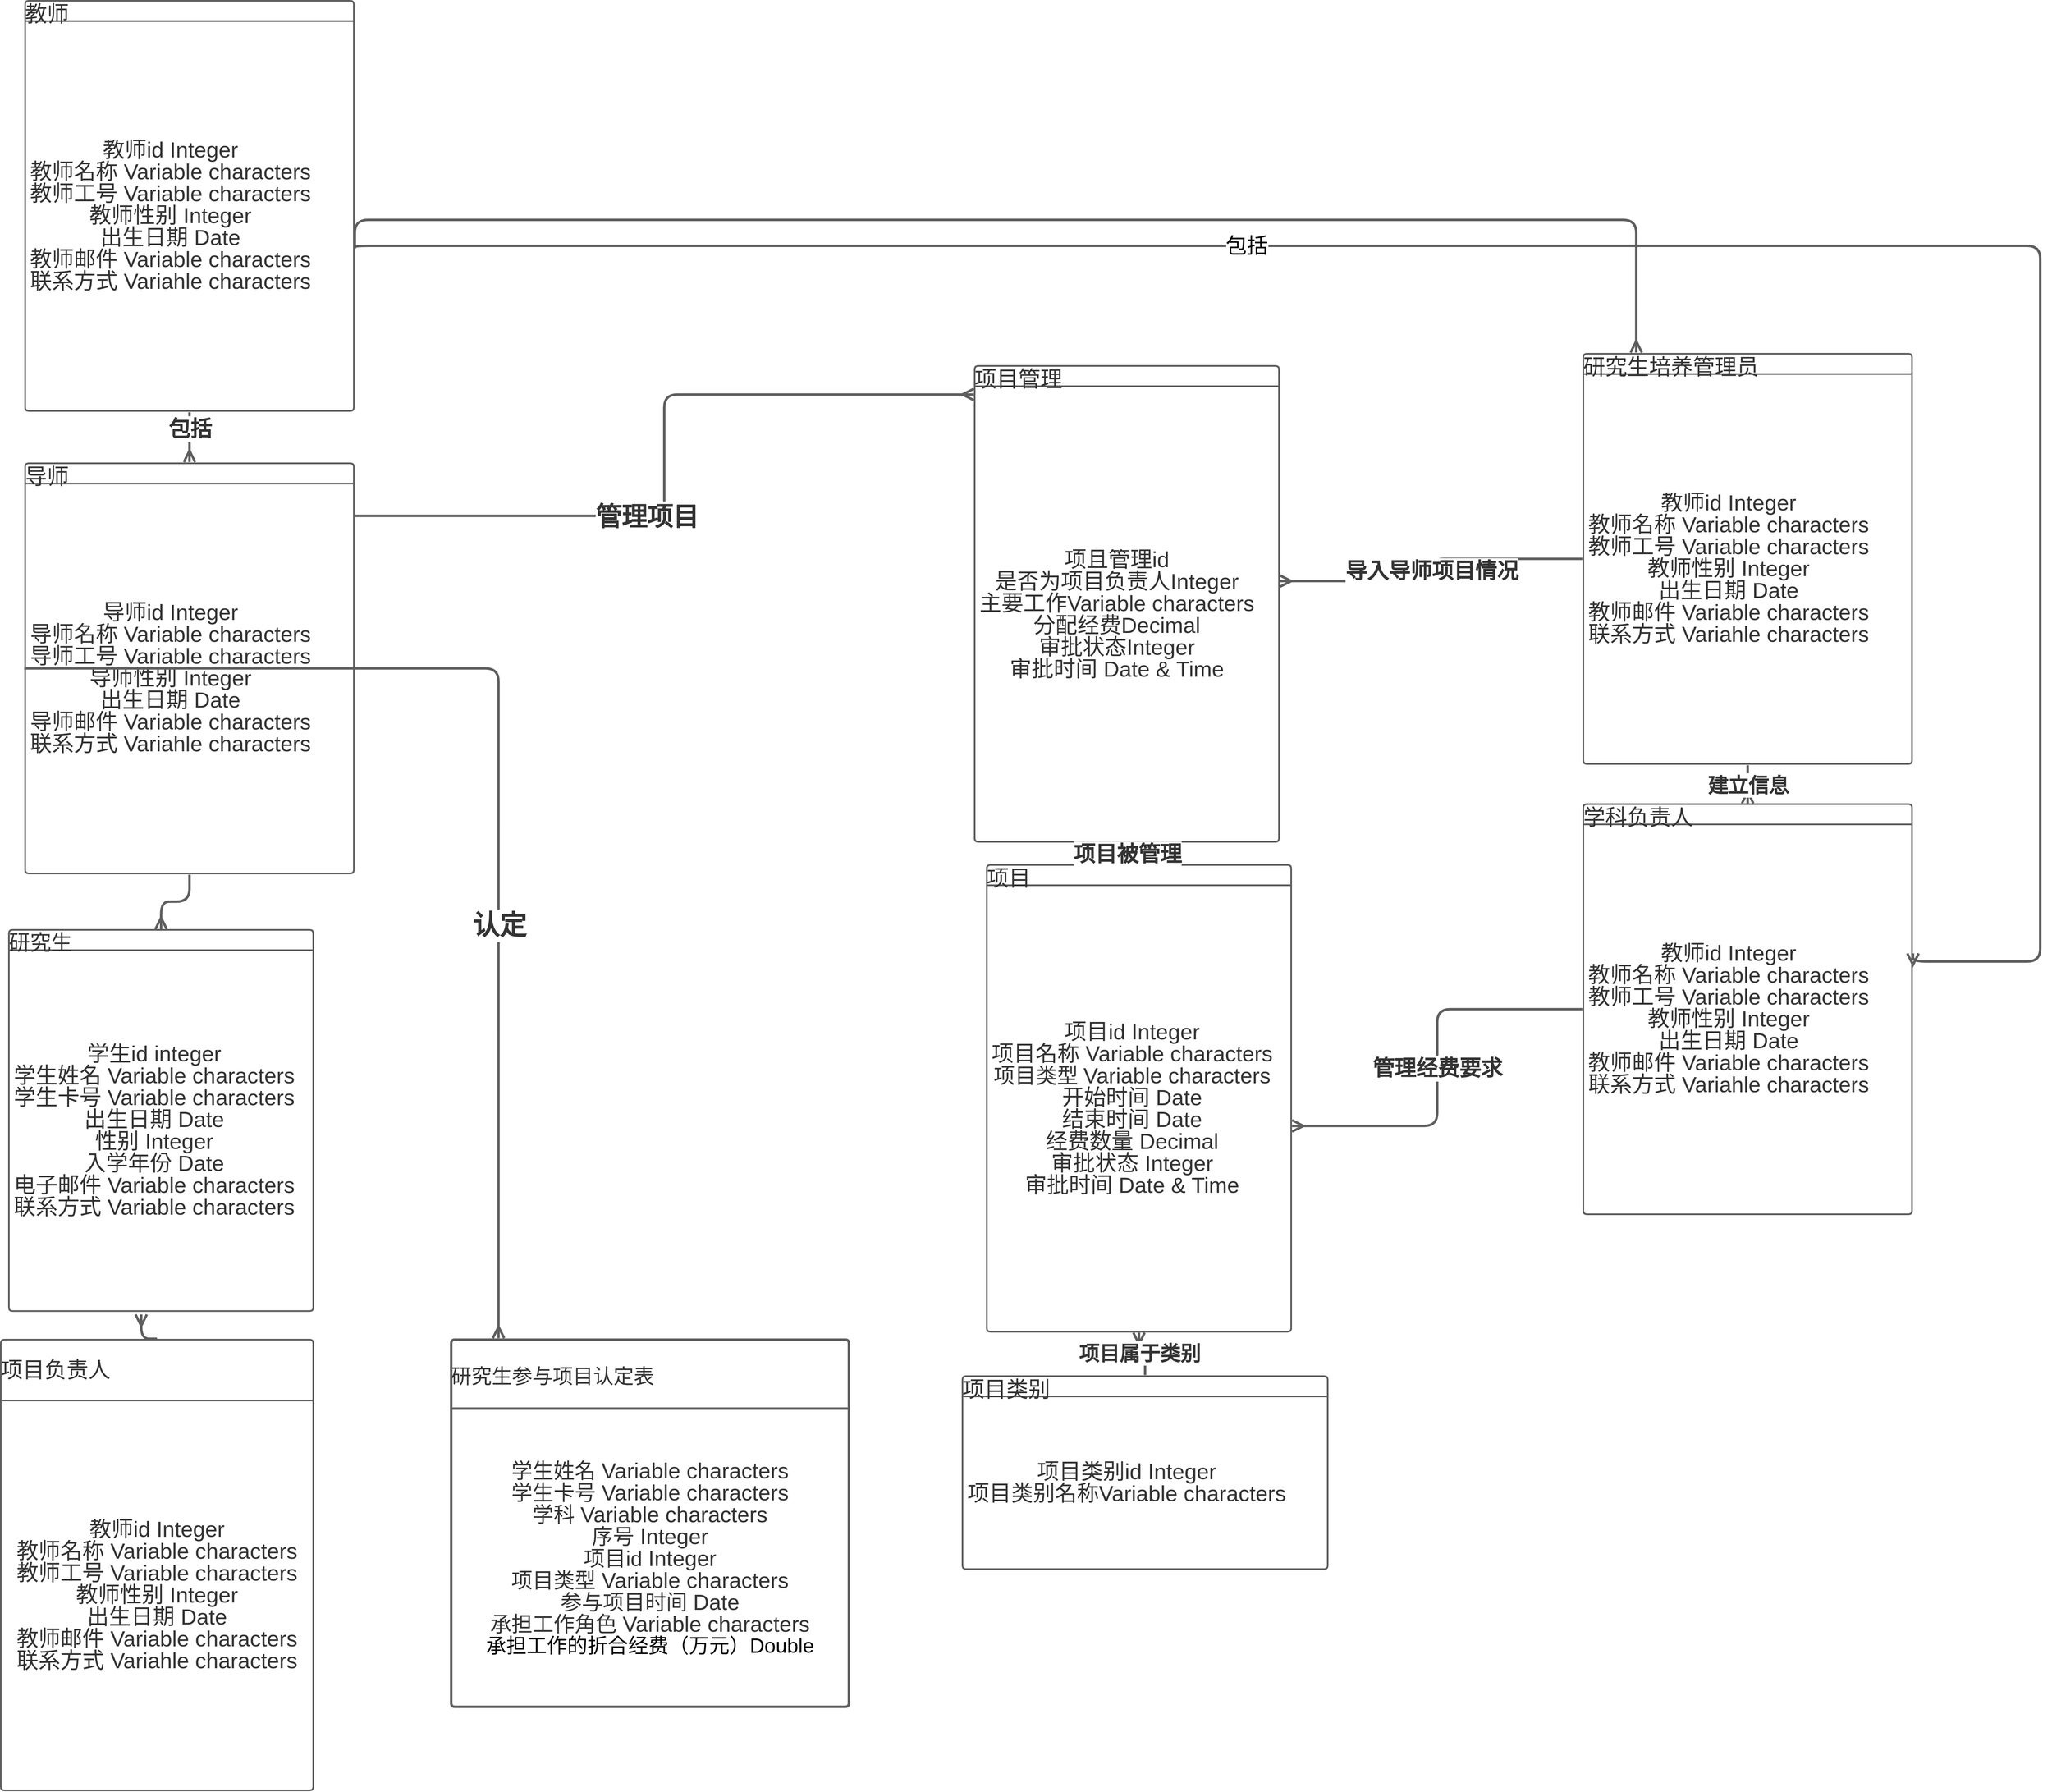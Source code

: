 <mxfile version="14.2.9" type="github">
  <diagram id="C5RBs43oDa-KdzZeNtuy" name="Page-1">
    <mxGraphModel dx="1989" dy="3095" grid="1" gridSize="10" guides="1" tooltips="1" connect="1" arrows="1" fold="1" page="1" pageScale="1" pageWidth="827" pageHeight="1169" math="0" shadow="0">
      <root>
        <mxCell id="WIyWlLk6GJQsqaUBKTNV-0" />
        <mxCell id="WIyWlLk6GJQsqaUBKTNV-1" parent="WIyWlLk6GJQsqaUBKTNV-0" />
        <mxCell id="-S1vWL-iVzR-hxPpNCkm-41" value="项目" style="html=1;overflow=block;blockSpacing=1;whiteSpace=wrap;swimlane;childLayout=stackLayout;horizontal=1;horizontalStack=0;resizeParent=1;resizeParentMax=0;resizeLast=0;collapsible=0;fontStyle=0;marginBottom=0;swimlaneFillColor=#ffffff;startSize=25;whiteSpace=wrap;fontSize=27;fontColor=#333333;whiteSpace=wrap;align=left;spacing=0;strokeColor=#5e5e5e;strokeOpacity=100;rounded=1;absoluteArcSize=1;arcSize=9;strokeWidth=2;" vertex="1" parent="WIyWlLk6GJQsqaUBKTNV-1">
          <mxGeometry x="1330" y="820" width="375" height="575.25" as="geometry" />
        </mxCell>
        <mxCell id="-S1vWL-iVzR-hxPpNCkm-42" value="&lt;div style=&quot;display: flex; justify-content: center; text-align: center; align-items: baseline; font-size: 0; line-height: 1;&quot;&gt;&lt;span style=&quot;font-size:11px;&quot;&gt;&lt;span style=&quot;font-size:27px;color:#333333;&quot;&gt;项目id Integer&#xa;&lt;/span&gt;&lt;/span&gt;&lt;/div&gt;&lt;div style=&quot;display: flex; justify-content: center; text-align: center; align-items: baseline; font-size: 0; line-height: 1;&quot;&gt;&lt;span style=&quot;font-size:11px;&quot;&gt;&lt;span style=&quot;font-size:27px;color:#333333;&quot;&gt;项目名称 Variable characters&#xa;&lt;/span&gt;&lt;/span&gt;&lt;/div&gt;&lt;div style=&quot;display: flex; justify-content: center; text-align: center; align-items: baseline; font-size: 0; line-height: 1;&quot;&gt;&lt;span style=&quot;font-size:11px;&quot;&gt;&lt;span style=&quot;font-size:11px;color:#333333;&quot;&gt;&lt;span style=&quot;font-size:26px;color:#333333;font-family: Liberation Serif;&quot;&gt;项目类型 &lt;/span&gt;&lt;span style=&quot;font-size:27px;color:#333333;&quot;&gt;Variable characters&#xa;&lt;/span&gt;&lt;/span&gt;&lt;/span&gt;&lt;/div&gt;&lt;div style=&quot;display: flex; justify-content: center; text-align: center; align-items: baseline; font-size: 0; line-height: 1;&quot;&gt;&lt;span style=&quot;font-size:11px;&quot;&gt;&lt;span style=&quot;font-size:27px;color:#333333;&quot;&gt;开始时间 Date&#xa;&lt;/span&gt;&lt;/span&gt;&lt;/div&gt;&lt;div style=&quot;display: flex; justify-content: center; text-align: center; align-items: baseline; font-size: 0; line-height: 1;&quot;&gt;&lt;span style=&quot;font-size:11px;&quot;&gt;&lt;span style=&quot;font-size:27px;color:#333333;&quot;&gt;结束时间 Date&#xa;&lt;/span&gt;&lt;/span&gt;&lt;/div&gt;&lt;div style=&quot;display: flex; justify-content: center; text-align: center; align-items: baseline; font-size: 0; line-height: 1;&quot;&gt;&lt;span style=&quot;font-size:11px;&quot;&gt;&lt;span style=&quot;font-size:27px;color:#333333;&quot;&gt;经费数量 Decimal&#xa;&lt;/span&gt;&lt;/span&gt;&lt;/div&gt;&lt;div style=&quot;display: flex; justify-content: center; text-align: center; align-items: baseline; font-size: 0; line-height: 1;&quot;&gt;&lt;span style=&quot;font-size:11px;&quot;&gt;&lt;span style=&quot;font-size:27px;color:#333333;&quot;&gt;审批状态 Integer&#xa;&lt;/span&gt;&lt;/span&gt;&lt;/div&gt;&lt;div style=&quot;display: flex; justify-content: center; text-align: center; align-items: baseline; font-size: 0; line-height: 1;&quot;&gt;&lt;span style=&quot;font-size:11px;&quot;&gt;&lt;span style=&quot;font-size:27px;color:#333333;&quot;&gt;审批时间 Date &amp; Time&lt;/span&gt;&lt;/span&gt;&lt;/div&gt;" style="part=1;html=1;resizeHeight=0;strokeColor=none;fillColor=none;align=left;verticalAlign=middle;spacingLeft=4;spacingRight=4;overflow=hidden;rotatable=0;points=[[0,0.5],[1,0.5]];portConstraint=eastwest;swimlaneFillColor=#ffffff;strokeOpacity=100;fontSize=27;fontColor=#333333;" vertex="1" parent="-S1vWL-iVzR-hxPpNCkm-41">
          <mxGeometry y="25" width="375" height="550.25" as="geometry" />
        </mxCell>
        <mxCell id="-S1vWL-iVzR-hxPpNCkm-43" value="项目类别" style="html=1;overflow=block;blockSpacing=1;whiteSpace=wrap;swimlane;childLayout=stackLayout;horizontal=1;horizontalStack=0;resizeParent=1;resizeParentMax=0;resizeLast=0;collapsible=0;fontStyle=0;marginBottom=0;swimlaneFillColor=#ffffff;startSize=25;whiteSpace=wrap;fontSize=27;fontColor=#333333;whiteSpace=wrap;align=left;spacing=0;strokeColor=#5e5e5e;strokeOpacity=100;rounded=1;absoluteArcSize=1;arcSize=9;strokeWidth=2;" vertex="1" parent="WIyWlLk6GJQsqaUBKTNV-1">
          <mxGeometry x="1300" y="1450" width="450" height="237.75" as="geometry" />
        </mxCell>
        <mxCell id="-S1vWL-iVzR-hxPpNCkm-44" value="&lt;div style=&quot;display: flex; justify-content: center; text-align: center; align-items: baseline; font-size: 0; line-height: 1;&quot;&gt;&lt;span style=&quot;font-size:11px;&quot;&gt;&lt;span style=&quot;font-size:27px;color:#333333;&quot;&gt;项目类别id Integer&#xa;&lt;/span&gt;&lt;/span&gt;&lt;/div&gt;&lt;div style=&quot;display: flex; justify-content: center; text-align: center; align-items: baseline; font-size: 0; line-height: 1;&quot;&gt;&lt;span style=&quot;font-size:11px;&quot;&gt;&lt;span style=&quot;font-size:27px;color:#333333;&quot;&gt;项目类别名称Variable characters&lt;/span&gt;&lt;/span&gt;&lt;/div&gt;" style="part=1;html=1;resizeHeight=0;strokeColor=none;fillColor=none;align=left;verticalAlign=middle;spacingLeft=4;spacingRight=4;overflow=hidden;rotatable=0;points=[[0,0.5],[1,0.5]];portConstraint=eastwest;swimlaneFillColor=#ffffff;strokeOpacity=100;fontSize=27;fontColor=#333333;" vertex="1" parent="-S1vWL-iVzR-hxPpNCkm-43">
          <mxGeometry y="25" width="450" height="212.75" as="geometry" />
        </mxCell>
        <mxCell id="-S1vWL-iVzR-hxPpNCkm-45" value="教师" style="html=1;overflow=block;blockSpacing=1;whiteSpace=wrap;swimlane;childLayout=stackLayout;horizontal=1;horizontalStack=0;resizeParent=1;resizeParentMax=0;resizeLast=0;collapsible=0;fontStyle=0;marginBottom=0;swimlaneFillColor=#ffffff;startSize=25;whiteSpace=wrap;fontSize=27;fontColor=#333333;whiteSpace=wrap;align=left;spacing=0;strokeColor=#5e5e5e;strokeOpacity=100;rounded=1;absoluteArcSize=1;arcSize=9;strokeWidth=2;" vertex="1" parent="WIyWlLk6GJQsqaUBKTNV-1">
          <mxGeometry x="145" y="-245" width="405" height="505.5" as="geometry" />
        </mxCell>
        <mxCell id="-S1vWL-iVzR-hxPpNCkm-46" value="&lt;div style=&quot;display: flex; justify-content: center; text-align: center; align-items: baseline; font-size: 0; line-height: 1;&quot;&gt;&lt;span style=&quot;font-size:11px;&quot;&gt;&lt;span style=&quot;font-size:27px;color:#333333;&quot;&gt;教师id Integer&#xa;&lt;/span&gt;&lt;/span&gt;&lt;/div&gt;&lt;div style=&quot;display: flex; justify-content: center; text-align: center; align-items: baseline; font-size: 0; line-height: 1;&quot;&gt;&lt;span style=&quot;font-size:11px;&quot;&gt;&lt;span style=&quot;font-size:27px;color:#333333;&quot;&gt;教师名称 Variable characters &#xa;&lt;/span&gt;&lt;/span&gt;&lt;/div&gt;&lt;div style=&quot;display: flex; justify-content: center; text-align: center; align-items: baseline; font-size: 0; line-height: 1;&quot;&gt;&lt;span style=&quot;font-size:11px;&quot;&gt;&lt;span style=&quot;font-size:27px;color:#333333;&quot;&gt;教师工号 Variable characters &#xa;&lt;/span&gt;&lt;/span&gt;&lt;/div&gt;&lt;div style=&quot;display: flex; justify-content: center; text-align: center; align-items: baseline; font-size: 0; line-height: 1;&quot;&gt;&lt;span style=&quot;font-size:11px;&quot;&gt;&lt;span style=&quot;font-size:27px;color:#333333;&quot;&gt;教师性别 Integer&#xa;&lt;/span&gt;&lt;/span&gt;&lt;/div&gt;&lt;div style=&quot;display: flex; justify-content: center; text-align: center; align-items: baseline; font-size: 0; line-height: 1;&quot;&gt;&lt;span style=&quot;font-size:11px;&quot;&gt;&lt;span style=&quot;font-size:27px;color:#333333;&quot;&gt;出生日期 Date&#xa;&lt;/span&gt;&lt;/span&gt;&lt;/div&gt;&lt;div style=&quot;display: flex; justify-content: center; text-align: center; align-items: baseline; font-size: 0; line-height: 1;&quot;&gt;&lt;span style=&quot;font-size:11px;&quot;&gt;&lt;span style=&quot;font-size:27px;color:#333333;&quot;&gt;教师邮件 Variable characters&#xa;&lt;/span&gt;&lt;/span&gt;&lt;/div&gt;&lt;div style=&quot;display: flex; justify-content: center; text-align: center; align-items: baseline; font-size: 0; line-height: 1;&quot;&gt;&lt;span style=&quot;font-size:11px;&quot;&gt;&lt;span style=&quot;font-size:27px;color:#333333;&quot;&gt;联系方式 Variahle characters &lt;/span&gt;&lt;/span&gt;&lt;/div&gt;" style="part=1;html=1;resizeHeight=0;strokeColor=none;fillColor=none;align=left;verticalAlign=middle;spacingLeft=4;spacingRight=4;overflow=hidden;rotatable=0;points=[[0,0.5],[1,0.5]];portConstraint=eastwest;swimlaneFillColor=#ffffff;strokeOpacity=100;fontSize=27;fontColor=#333333;" vertex="1" parent="-S1vWL-iVzR-hxPpNCkm-45">
          <mxGeometry y="25" width="405" height="480.5" as="geometry" />
        </mxCell>
        <mxCell id="-S1vWL-iVzR-hxPpNCkm-47" value="项目管理" style="html=1;overflow=block;blockSpacing=1;whiteSpace=wrap;swimlane;childLayout=stackLayout;horizontal=1;horizontalStack=0;resizeParent=1;resizeParentMax=0;resizeLast=0;collapsible=0;fontStyle=0;marginBottom=0;swimlaneFillColor=#ffffff;startSize=25;whiteSpace=wrap;fontSize=27;fontColor=#333333;whiteSpace=wrap;align=left;spacing=0;strokeColor=#5e5e5e;strokeOpacity=100;rounded=1;absoluteArcSize=1;arcSize=9;strokeWidth=2;" vertex="1" parent="WIyWlLk6GJQsqaUBKTNV-1">
          <mxGeometry x="1315" y="205" width="375" height="586.5" as="geometry" />
        </mxCell>
        <mxCell id="-S1vWL-iVzR-hxPpNCkm-48" value="&lt;div style=&quot;display: flex; justify-content: center; text-align: center; align-items: baseline; font-size: 0; line-height: 1;&quot;&gt;&lt;span style=&quot;font-size:11px;&quot;&gt;&lt;span style=&quot;font-size:27px;color:#333333;&quot;&gt;项且管理id&#xa;&lt;/span&gt;&lt;/span&gt;&lt;/div&gt;&lt;div style=&quot;display: flex; justify-content: center; text-align: center; align-items: baseline; font-size: 0; line-height: 1;&quot;&gt;&lt;span style=&quot;font-size:11px;&quot;&gt;&lt;span style=&quot;font-size:27px;color:#333333;&quot;&gt;是否为项目负责人Integer&#xa;&lt;/span&gt;&lt;/span&gt;&lt;/div&gt;&lt;div style=&quot;display: flex; justify-content: center; text-align: center; align-items: baseline; font-size: 0; line-height: 1;&quot;&gt;&lt;span style=&quot;font-size:11px;&quot;&gt;&lt;span style=&quot;font-size:27px;color:#333333;&quot;&gt;主要工作Variable characters &#xa;&lt;/span&gt;&lt;/span&gt;&lt;/div&gt;&lt;div style=&quot;display: flex; justify-content: center; text-align: center; align-items: baseline; font-size: 0; line-height: 1;&quot;&gt;&lt;span style=&quot;font-size:11px;&quot;&gt;&lt;span style=&quot;font-size:27px;color:#333333;&quot;&gt;分配经费Decimal&#xa;&lt;/span&gt;&lt;/span&gt;&lt;/div&gt;&lt;div style=&quot;display: flex; justify-content: center; text-align: center; align-items: baseline; font-size: 0; line-height: 1;&quot;&gt;&lt;span style=&quot;font-size:11px;&quot;&gt;&lt;span style=&quot;font-size:27px;color:#333333;&quot;&gt;审批状态Integer &#xa;&lt;/span&gt;&lt;/span&gt;&lt;/div&gt;&lt;div style=&quot;display: flex; justify-content: center; text-align: center; align-items: baseline; font-size: 0; line-height: 1;&quot;&gt;&lt;span style=&quot;font-size:11px;&quot;&gt;&lt;span style=&quot;font-size:27px;color:#333333;&quot;&gt;审批时间 Date &amp; Time&lt;/span&gt;&lt;/span&gt;&lt;/div&gt;" style="part=1;html=1;resizeHeight=0;strokeColor=none;fillColor=none;align=left;verticalAlign=middle;spacingLeft=4;spacingRight=4;overflow=hidden;rotatable=0;points=[[0,0.5],[1,0.5]];portConstraint=eastwest;swimlaneFillColor=#ffffff;strokeOpacity=100;fontSize=27;fontColor=#333333;" vertex="1" parent="-S1vWL-iVzR-hxPpNCkm-47">
          <mxGeometry y="25" width="375" height="561.5" as="geometry" />
        </mxCell>
        <mxCell id="-S1vWL-iVzR-hxPpNCkm-49" value="研究生" style="html=1;overflow=block;blockSpacing=1;whiteSpace=wrap;swimlane;childLayout=stackLayout;horizontal=1;horizontalStack=0;resizeParent=1;resizeParentMax=0;resizeLast=0;collapsible=0;fontStyle=0;marginBottom=0;swimlaneFillColor=#ffffff;startSize=25;whiteSpace=wrap;fontSize=26;fontFamily=Liberation Serif;fontColor=#333333;whiteSpace=wrap;align=left;spacing=0;strokeColor=#5e5e5e;strokeOpacity=100;rounded=1;absoluteArcSize=1;arcSize=9;strokeWidth=2;" vertex="1" parent="WIyWlLk6GJQsqaUBKTNV-1">
          <mxGeometry x="125" y="900" width="375" height="469.75" as="geometry" />
        </mxCell>
        <mxCell id="-S1vWL-iVzR-hxPpNCkm-50" value="&lt;div style=&quot;display: flex; justify-content: center; text-align: center; align-items: baseline; font-size: 0; line-height: 1;&quot;&gt;&lt;span style=&quot;font-size:11px;&quot;&gt;&lt;span style=&quot;font-size:27px;color:#333333;&quot;&gt;学生id integer&#xa;&lt;/span&gt;&lt;/span&gt;&lt;/div&gt;&lt;div style=&quot;display: flex; justify-content: center; text-align: center; align-items: baseline; font-size: 0; line-height: 1;&quot;&gt;&lt;span style=&quot;font-size:11px;&quot;&gt;&lt;span style=&quot;font-size:27px;color:#333333;&quot;&gt;学生姓名 Variable characters&#xa;&lt;/span&gt;&lt;/span&gt;&lt;/div&gt;&lt;div style=&quot;display: flex; justify-content: center; text-align: center; align-items: baseline; font-size: 0; line-height: 1;&quot;&gt;&lt;span style=&quot;font-size:11px;&quot;&gt;&lt;span style=&quot;font-size:27px;color:#333333;&quot;&gt;学生卡号 Variable characters &#xa;&lt;/span&gt;&lt;/span&gt;&lt;/div&gt;&lt;div style=&quot;display: flex; justify-content: center; text-align: center; align-items: baseline; font-size: 0; line-height: 1;&quot;&gt;&lt;span style=&quot;font-size:11px;&quot;&gt;&lt;span style=&quot;font-size:27px;color:#333333;&quot;&gt;出生日期 Date&#xa;&lt;/span&gt;&lt;/span&gt;&lt;/div&gt;&lt;div style=&quot;display: flex; justify-content: center; text-align: center; align-items: baseline; font-size: 0; line-height: 1;&quot;&gt;&lt;span style=&quot;font-size:11px;&quot;&gt;&lt;span style=&quot;font-size:27px;color:#333333;&quot;&gt;性别 Integer&#xa;&lt;/span&gt;&lt;/span&gt;&lt;/div&gt;&lt;div style=&quot;display: flex; justify-content: center; text-align: center; align-items: baseline; font-size: 0; line-height: 1;&quot;&gt;&lt;span style=&quot;font-size:11px;&quot;&gt;&lt;span style=&quot;font-size:27px;color:#333333;&quot;&gt;入学年份 Date&#xa;&lt;/span&gt;&lt;/span&gt;&lt;/div&gt;&lt;div style=&quot;display: flex; justify-content: center; text-align: center; align-items: baseline; font-size: 0; line-height: 1;&quot;&gt;&lt;span style=&quot;font-size:11px;&quot;&gt;&lt;span style=&quot;font-size:27px;color:#333333;&quot;&gt;电子邮件 Variable characters&#xa;&lt;/span&gt;&lt;/span&gt;&lt;/div&gt;&lt;div style=&quot;display: flex; justify-content: center; text-align: center; align-items: baseline; font-size: 0; line-height: 1;&quot;&gt;&lt;span style=&quot;font-size:11px;&quot;&gt;&lt;span style=&quot;font-size:27px;color:#333333;&quot;&gt;联系方式 Variable characters&lt;/span&gt;&lt;/span&gt;&lt;/div&gt;" style="part=1;html=1;resizeHeight=0;strokeColor=none;fillColor=none;align=left;verticalAlign=middle;spacingLeft=4;spacingRight=4;overflow=hidden;rotatable=0;points=[[0,0.5],[1,0.5]];portConstraint=eastwest;swimlaneFillColor=#ffffff;strokeOpacity=100;fontSize=27;fontColor=#333333;" vertex="1" parent="-S1vWL-iVzR-hxPpNCkm-49">
          <mxGeometry y="25" width="375" height="444.75" as="geometry" />
        </mxCell>
        <UserObject label="" lucidchartObjectId="4mY--hRxHhUX" id="-S1vWL-iVzR-hxPpNCkm-51">
          <mxCell style="html=1;jettySize=18;whiteSpace=wrap;overflow=block;blockSpacing=1;fontSize=11;strokeColor=#5E5E5E;strokeWidth=3;rounded=1;arcSize=32;edgeStyle=orthogonalEdgeStyle;startArrow=none;;endArrow=ERmany;endSize=10;;exitX=0.5;exitY=1.003;exitPerimeter=0;entryX=0.5;entryY=-0.002;entryPerimeter=0;" edge="1" parent="WIyWlLk6GJQsqaUBKTNV-1" source="-S1vWL-iVzR-hxPpNCkm-62" target="-S1vWL-iVzR-hxPpNCkm-49">
            <mxGeometry width="100" height="100" relative="1" as="geometry">
              <Array as="points" />
            </mxGeometry>
          </mxCell>
        </UserObject>
        <UserObject label="" lucidchartObjectId="yQ19ZfkQinWv" id="-S1vWL-iVzR-hxPpNCkm-52">
          <mxCell style="html=1;jettySize=18;whiteSpace=wrap;overflow=block;blockSpacing=1;fontSize=11;strokeColor=#5E5E5E;strokeWidth=3;rounded=1;arcSize=32;edgeStyle=orthogonalEdgeStyle;startArrow=none;;endArrow=ERmany;endSize=10;;exitX=0.5;exitY=1.003;exitPerimeter=0;entryX=0.5;entryY=-0.003;entryPerimeter=0;" edge="1" parent="WIyWlLk6GJQsqaUBKTNV-1" source="-S1vWL-iVzR-hxPpNCkm-45" target="-S1vWL-iVzR-hxPpNCkm-62">
            <mxGeometry width="100" height="100" relative="1" as="geometry">
              <Array as="points" />
            </mxGeometry>
          </mxCell>
        </UserObject>
        <mxCell id="-S1vWL-iVzR-hxPpNCkm-53" value="包括" style="text;html=1;resizable=0;labelBackgroundColor=#ffffff;align=center;verticalAlign=middle;fontStyle=1;fontColor=#333333;;fontSize=26.667;" vertex="1" parent="-S1vWL-iVzR-hxPpNCkm-52">
          <mxGeometry x="-0.35" relative="1" as="geometry" />
        </mxCell>
        <UserObject label="" lucidchartObjectId="KS190NkhHBdP" id="-S1vWL-iVzR-hxPpNCkm-54">
          <mxCell style="html=1;jettySize=18;whiteSpace=wrap;fontSize=11;strokeColor=#5E5E5E;strokeWidth=3;rounded=1;arcSize=32;edgeStyle=orthogonalEdgeStyle;startArrow=none;;endArrow=ERmany;endSize=10;;exitX=0.5;exitY=-0.006;exitPerimeter=0;entryX=0.5;entryY=1.002;entryPerimeter=0;" edge="1" parent="WIyWlLk6GJQsqaUBKTNV-1" source="-S1vWL-iVzR-hxPpNCkm-43" target="-S1vWL-iVzR-hxPpNCkm-41">
            <mxGeometry width="100" height="100" relative="1" as="geometry">
              <Array as="points" />
            </mxGeometry>
          </mxCell>
        </UserObject>
        <mxCell id="-S1vWL-iVzR-hxPpNCkm-55" value="项目属于类别" style="text;html=1;resizable=0;labelBackgroundColor=#ffffff;align=center;verticalAlign=middle;fontStyle=1;fontColor=#333333;;fontSize=25.0;" vertex="1" parent="-S1vWL-iVzR-hxPpNCkm-54">
          <mxGeometry x="0.171" relative="1" as="geometry" />
        </mxCell>
        <UserObject label="" lucidchartObjectId="RS19ik03Oc~l" id="-S1vWL-iVzR-hxPpNCkm-56">
          <mxCell style="html=1;jettySize=18;whiteSpace=wrap;fontSize=11;strokeColor=#5E5E5E;strokeWidth=3;rounded=1;arcSize=32;edgeStyle=orthogonalEdgeStyle;startArrow=none;;endArrow=ERmany;endSize=10;;exitX=0.5;exitY=1.002;exitPerimeter=0;entryX=0.46;entryY=-0.002;entryPerimeter=0;" edge="1" parent="WIyWlLk6GJQsqaUBKTNV-1" source="-S1vWL-iVzR-hxPpNCkm-47" target="-S1vWL-iVzR-hxPpNCkm-41">
            <mxGeometry width="100" height="100" relative="1" as="geometry">
              <Array as="points" />
            </mxGeometry>
          </mxCell>
        </UserObject>
        <mxCell id="-S1vWL-iVzR-hxPpNCkm-57" value="项目被管理" style="text;html=1;resizable=0;labelBackgroundColor=#ffffff;align=center;verticalAlign=middle;fontStyle=1;fontColor=#333333;;fontSize=26.667;" vertex="1" parent="-S1vWL-iVzR-hxPpNCkm-56">
          <mxGeometry relative="1" as="geometry" />
        </mxCell>
        <mxCell id="-S1vWL-iVzR-hxPpNCkm-58" value="研究生参与项目认定表" style="html=1;overflow=block;blockSpacing=1;whiteSpace=wrap;swimlane;childLayout=stackLayout;horizontal=1;horizontalStack=0;resizeParent=1;resizeParentMax=0;resizeLast=0;collapsible=0;fontStyle=0;marginBottom=0;swimlaneFillColor=#ffffff;startSize=85;whiteSpace=wrap;fontSize=25;fontFamily=Open Sans;fontColor=#333333;whiteSpace=wrap;align=left;spacing=0;strokeColor=#5e5e5e;strokeOpacity=100;rounded=1;absoluteArcSize=1;arcSize=9;strokeWidth=3;" vertex="1" parent="WIyWlLk6GJQsqaUBKTNV-1">
          <mxGeometry x="670" y="1405" width="490" height="452.5" as="geometry" />
        </mxCell>
        <mxCell id="-S1vWL-iVzR-hxPpNCkm-59" value="&lt;div style=&quot;display: flex ; justify-content: center ; align-items: baseline ; font-size: 0px ; line-height: 1&quot;&gt;&lt;span style=&quot;font-size: 11px&quot;&gt;&lt;span style=&quot;font-size: 26px ; color: #333333 ; font-family: &amp;#34;liberation&amp;#34; serif&quot;&gt;学生姓名 &lt;/span&gt;&lt;span style=&quot;font-size: 27px ; color: #333333&quot;&gt;Variable characters&lt;/span&gt;&lt;span style=&quot;font-size: 26px ; color: #333333 ; font-family: &amp;#34;liberation&amp;#34; serif&quot;&gt;&lt;br&gt;&lt;/span&gt;&lt;/span&gt;&lt;/div&gt;&lt;div style=&quot;display: flex ; justify-content: center ; align-items: baseline ; font-size: 0px ; line-height: 1&quot;&gt;&lt;span style=&quot;font-size: 11px&quot;&gt;&lt;span style=&quot;font-size: 26px ; color: #333333 ; font-family: &amp;#34;liberation&amp;#34; serif&quot;&gt;学生卡号 &lt;/span&gt;&lt;span style=&quot;font-size: 27px ; color: #333333&quot;&gt;Variable characters&lt;/span&gt;&lt;span style=&quot;font-size: 26px ; color: #333333 ; font-family: &amp;#34;liberation&amp;#34; serif&quot;&gt;&lt;br&gt;&lt;/span&gt;&lt;/span&gt;&lt;/div&gt;&lt;div style=&quot;display: flex ; justify-content: center ; align-items: baseline ; font-size: 0px ; line-height: 1&quot;&gt;&lt;span style=&quot;font-size: 11px&quot;&gt;&lt;span style=&quot;font-size: 26px ; color: #333333 ; font-family: &amp;#34;liberation&amp;#34; serif&quot;&gt;学科 &lt;/span&gt;&lt;span style=&quot;font-size: 27px ; color: #333333&quot;&gt;Variable characters&lt;/span&gt;&lt;span style=&quot;font-size: 26px ; color: #333333 ; font-family: &amp;#34;liberation&amp;#34; serif&quot;&gt;&lt;br&gt;&lt;/span&gt;&lt;/span&gt;&lt;/div&gt;&lt;div style=&quot;display: flex ; justify-content: center ; align-items: baseline ; font-size: 0px ; line-height: 1&quot;&gt;&lt;span style=&quot;font-size: 11px&quot;&gt;&lt;span style=&quot;font-size: 26px ; color: #333333 ; font-family: &amp;#34;liberation&amp;#34; serif&quot;&gt;序号 &lt;/span&gt;&lt;span style=&quot;font-size: 27px ; color: #333333&quot;&gt; Integer&lt;/span&gt;&lt;span style=&quot;font-size: 26px ; color: #333333 ; font-family: &amp;#34;liberation&amp;#34; serif&quot;&gt;&lt;br&gt;&lt;/span&gt;&lt;/span&gt;&lt;/div&gt;&lt;div style=&quot;display: flex ; justify-content: center ; align-items: baseline ; font-size: 0px ; line-height: 1&quot;&gt;&lt;span style=&quot;font-size: 11px&quot;&gt;&lt;span style=&quot;font-size: 26px ; color: #333333 ; font-family: &amp;#34;liberation&amp;#34; serif&quot;&gt;项目id &lt;/span&gt;&lt;span style=&quot;font-size: 27px ; color: #333333&quot;&gt; Integer&lt;/span&gt;&lt;span style=&quot;font-size: 26px ; color: #333333 ; font-family: &amp;#34;liberation&amp;#34; serif&quot;&gt;&lt;br&gt;&lt;/span&gt;&lt;/span&gt;&lt;/div&gt;&lt;div style=&quot;display: flex ; justify-content: center ; align-items: baseline ; font-size: 0px ; line-height: 1&quot;&gt;&lt;span style=&quot;font-size: 11px&quot;&gt;&lt;span style=&quot;font-size: 26px ; color: #333333 ; font-family: &amp;#34;liberation&amp;#34; serif&quot;&gt;项目类型 &lt;/span&gt;&lt;span style=&quot;font-size: 27px ; color: #333333&quot;&gt;Variable characters&lt;/span&gt;&lt;span style=&quot;font-size: 26px ; color: #333333 ; font-family: &amp;#34;liberation&amp;#34; serif&quot;&gt;&lt;br&gt;&lt;/span&gt;&lt;/span&gt;&lt;/div&gt;&lt;div style=&quot;display: flex ; justify-content: center ; align-items: baseline ; font-size: 0px ; line-height: 1&quot;&gt;&lt;span style=&quot;font-size: 11px&quot;&gt;&lt;span style=&quot;font-size: 26px ; color: #333333 ; font-family: &amp;#34;liberation&amp;#34; serif&quot;&gt;参与项目时间 &lt;/span&gt;&lt;span style=&quot;font-size: 27px ; color: #333333&quot;&gt;Date&lt;/span&gt;&lt;span style=&quot;font-size: 26px ; color: #333333 ; font-family: &amp;#34;liberation&amp;#34; serif&quot;&gt;&lt;br&gt;&lt;/span&gt;&lt;/span&gt;&lt;/div&gt;&lt;div style=&quot;display: flex ; justify-content: center ; align-items: baseline ; font-size: 0px ; line-height: 1&quot;&gt;&lt;span style=&quot;font-size: 11px&quot;&gt;&lt;span style=&quot;font-size: 26px ; color: #333333 ; font-family: &amp;#34;liberation&amp;#34; serif&quot;&gt;承担工作角色 &lt;/span&gt;&lt;span style=&quot;font-size: 27px ; color: #333333&quot;&gt;Variable characters&lt;/span&gt;&lt;span style=&quot;font-size: 26px ; color: #333333 ; font-family: &amp;#34;liberation&amp;#34; serif&quot;&gt;&lt;br&gt;&lt;/span&gt;&lt;/span&gt;&lt;/div&gt;&lt;div style=&quot;display: flex ; justify-content: flex-start ; align-items: baseline ; font-size: 0px ; line-height: 1&quot;&gt;&lt;span style=&quot;font-size: 11px&quot;&gt;&lt;span style=&quot;font-size: 25px ; color: #000000&quot;&gt;承担工作的折合经费（万元）Double&lt;/span&gt;&lt;/span&gt;&lt;/div&gt;" style="part=1;html=1;resizeHeight=0;strokeColor=none;fillColor=none;align=center;verticalAlign=middle;spacingLeft=4;spacingRight=4;overflow=hidden;rotatable=0;points=[[0,0.5],[1,0.5]];portConstraint=eastwest;swimlaneFillColor=#ffffff;strokeOpacity=100;fontSize=26;fontColor=#333333;" vertex="1" parent="-S1vWL-iVzR-hxPpNCkm-58">
          <mxGeometry y="85" width="490" height="367.5" as="geometry" />
        </mxCell>
        <UserObject label="" lucidchartObjectId="xkY-a535h74z" id="-S1vWL-iVzR-hxPpNCkm-60">
          <mxCell style="html=1;jettySize=18;whiteSpace=wrap;fontSize=11;strokeColor=#5E5E5E;strokeWidth=3;rounded=1;arcSize=32;edgeStyle=orthogonalEdgeStyle;startArrow=none;;endArrow=ERmany;endSize=10;;exitX=-0.003;exitY=0.5;exitPerimeter=0;entryX=1.003;entryY=0.452;entryPerimeter=0;" edge="1" parent="WIyWlLk6GJQsqaUBKTNV-1" source="-S1vWL-iVzR-hxPpNCkm-66" target="-S1vWL-iVzR-hxPpNCkm-47">
            <mxGeometry width="100" height="100" relative="1" as="geometry">
              <Array as="points" />
            </mxGeometry>
          </mxCell>
        </UserObject>
        <mxCell id="-S1vWL-iVzR-hxPpNCkm-61" value="导入导师项目情况" style="text;html=1;resizable=0;labelBackgroundColor=#ffffff;align=center;verticalAlign=middle;fontStyle=1;fontColor=#333333;;fontSize=26.667;" vertex="1" parent="-S1vWL-iVzR-hxPpNCkm-60">
          <mxGeometry relative="1" as="geometry" />
        </mxCell>
        <mxCell id="-S1vWL-iVzR-hxPpNCkm-62" value="导师" style="html=1;overflow=block;blockSpacing=1;whiteSpace=wrap;swimlane;childLayout=stackLayout;horizontal=1;horizontalStack=0;resizeParent=1;resizeParentMax=0;resizeLast=0;collapsible=0;fontStyle=0;marginBottom=0;swimlaneFillColor=#ffffff;startSize=25;whiteSpace=wrap;fontSize=27;fontColor=#333333;whiteSpace=wrap;align=left;spacing=0;strokeColor=#5e5e5e;strokeOpacity=100;rounded=1;absoluteArcSize=1;arcSize=9;strokeWidth=2;" vertex="1" parent="WIyWlLk6GJQsqaUBKTNV-1">
          <mxGeometry x="145" y="325" width="405" height="505.5" as="geometry" />
        </mxCell>
        <mxCell id="-S1vWL-iVzR-hxPpNCkm-63" value="&lt;div style=&quot;display: flex; justify-content: center; text-align: center; align-items: baseline; font-size: 0; line-height: 1;&quot;&gt;&lt;span style=&quot;font-size:11px;&quot;&gt;&lt;span style=&quot;font-size:27px;color:#333333;&quot;&gt;导师id Integer&#xa;&lt;/span&gt;&lt;/span&gt;&lt;/div&gt;&lt;div style=&quot;display: flex; justify-content: center; text-align: center; align-items: baseline; font-size: 0; line-height: 1;&quot;&gt;&lt;span style=&quot;font-size:11px;&quot;&gt;&lt;span style=&quot;font-size:27px;color:#333333;&quot;&gt;导师名称 Variable characters &#xa;&lt;/span&gt;&lt;/span&gt;&lt;/div&gt;&lt;div style=&quot;display: flex; justify-content: center; text-align: center; align-items: baseline; font-size: 0; line-height: 1;&quot;&gt;&lt;span style=&quot;font-size:11px;&quot;&gt;&lt;span style=&quot;font-size:27px;color:#333333;&quot;&gt;导师工号 Variable characters &#xa;&lt;/span&gt;&lt;/span&gt;&lt;/div&gt;&lt;div style=&quot;display: flex; justify-content: center; text-align: center; align-items: baseline; font-size: 0; line-height: 1;&quot;&gt;&lt;span style=&quot;font-size:11px;&quot;&gt;&lt;span style=&quot;font-size:27px;color:#333333;&quot;&gt;导师性别 Integer&#xa;&lt;/span&gt;&lt;/span&gt;&lt;/div&gt;&lt;div style=&quot;display: flex; justify-content: center; text-align: center; align-items: baseline; font-size: 0; line-height: 1;&quot;&gt;&lt;span style=&quot;font-size:11px;&quot;&gt;&lt;span style=&quot;font-size:27px;color:#333333;&quot;&gt;出生日期 Date&#xa;&lt;/span&gt;&lt;/span&gt;&lt;/div&gt;&lt;div style=&quot;display: flex; justify-content: center; text-align: center; align-items: baseline; font-size: 0; line-height: 1;&quot;&gt;&lt;span style=&quot;font-size:11px;&quot;&gt;&lt;span style=&quot;font-size:27px;color:#333333;&quot;&gt;导师邮件 Variable characters&#xa;&lt;/span&gt;&lt;/span&gt;&lt;/div&gt;&lt;div style=&quot;display: flex; justify-content: center; text-align: center; align-items: baseline; font-size: 0; line-height: 1;&quot;&gt;&lt;span style=&quot;font-size:11px;&quot;&gt;&lt;span style=&quot;font-size:27px;color:#333333;&quot;&gt;联系方式 Variahle characters &lt;/span&gt;&lt;/span&gt;&lt;/div&gt;" style="part=1;html=1;resizeHeight=0;strokeColor=none;fillColor=none;align=left;verticalAlign=middle;spacingLeft=4;spacingRight=4;overflow=hidden;rotatable=0;points=[[0,0.5],[1,0.5]];portConstraint=eastwest;swimlaneFillColor=#ffffff;strokeOpacity=100;fontSize=27;fontColor=#333333;" vertex="1" parent="-S1vWL-iVzR-hxPpNCkm-62">
          <mxGeometry y="25" width="405" height="480.5" as="geometry" />
        </mxCell>
        <UserObject label="" lucidchartObjectId="5nY-uaVFHsnK" id="-S1vWL-iVzR-hxPpNCkm-64">
          <mxCell style="html=1;jettySize=18;whiteSpace=wrap;fontSize=11;strokeColor=#5E5E5E;strokeWidth=3;rounded=1;arcSize=32;edgeStyle=orthogonalEdgeStyle;startArrow=none;;endArrow=ERmany;endSize=10;;exitX=1.003;exitY=0.128;exitPerimeter=0;entryX=-0.003;entryY=0.06;entryPerimeter=0;" edge="1" parent="WIyWlLk6GJQsqaUBKTNV-1" source="-S1vWL-iVzR-hxPpNCkm-62" target="-S1vWL-iVzR-hxPpNCkm-47">
            <mxGeometry width="100" height="100" relative="1" as="geometry">
              <Array as="points" />
            </mxGeometry>
          </mxCell>
        </UserObject>
        <mxCell id="-S1vWL-iVzR-hxPpNCkm-65" value="管理项目" style="text;html=1;resizable=0;labelBackgroundColor=#ffffff;align=center;verticalAlign=middle;fontStyle=1;fontColor=#333333;;fontSize=31.667;" vertex="1" parent="-S1vWL-iVzR-hxPpNCkm-64">
          <mxGeometry x="-0.211" relative="1" as="geometry" />
        </mxCell>
        <mxCell id="-S1vWL-iVzR-hxPpNCkm-66" value="研究生培养管理员" style="html=1;overflow=block;blockSpacing=1;whiteSpace=wrap;swimlane;childLayout=stackLayout;horizontal=1;horizontalStack=0;resizeParent=1;resizeParentMax=0;resizeLast=0;collapsible=0;fontStyle=0;marginBottom=0;swimlaneFillColor=#ffffff;startSize=25;whiteSpace=wrap;fontSize=27;fontColor=#333333;whiteSpace=wrap;align=left;spacing=0;strokeColor=#5e5e5e;strokeOpacity=100;rounded=1;absoluteArcSize=1;arcSize=9;strokeWidth=2;" vertex="1" parent="WIyWlLk6GJQsqaUBKTNV-1">
          <mxGeometry x="2065" y="190" width="405" height="505.5" as="geometry" />
        </mxCell>
        <mxCell id="-S1vWL-iVzR-hxPpNCkm-67" value="&lt;div style=&quot;display: flex; justify-content: center; text-align: center; align-items: baseline; font-size: 0; line-height: 1;&quot;&gt;&lt;span style=&quot;font-size:11px;&quot;&gt;&lt;span style=&quot;font-size:27px;color:#333333;&quot;&gt;教师id Integer&#xa;&lt;/span&gt;&lt;/span&gt;&lt;/div&gt;&lt;div style=&quot;display: flex; justify-content: center; text-align: center; align-items: baseline; font-size: 0; line-height: 1;&quot;&gt;&lt;span style=&quot;font-size:11px;&quot;&gt;&lt;span style=&quot;font-size:27px;color:#333333;&quot;&gt;教师名称 Variable characters &#xa;&lt;/span&gt;&lt;/span&gt;&lt;/div&gt;&lt;div style=&quot;display: flex; justify-content: center; text-align: center; align-items: baseline; font-size: 0; line-height: 1;&quot;&gt;&lt;span style=&quot;font-size:11px;&quot;&gt;&lt;span style=&quot;font-size:27px;color:#333333;&quot;&gt;教师工号 Variable characters &#xa;&lt;/span&gt;&lt;/span&gt;&lt;/div&gt;&lt;div style=&quot;display: flex; justify-content: center; text-align: center; align-items: baseline; font-size: 0; line-height: 1;&quot;&gt;&lt;span style=&quot;font-size:11px;&quot;&gt;&lt;span style=&quot;font-size:27px;color:#333333;&quot;&gt;教师性别 Integer&#xa;&lt;/span&gt;&lt;/span&gt;&lt;/div&gt;&lt;div style=&quot;display: flex; justify-content: center; text-align: center; align-items: baseline; font-size: 0; line-height: 1;&quot;&gt;&lt;span style=&quot;font-size:11px;&quot;&gt;&lt;span style=&quot;font-size:27px;color:#333333;&quot;&gt;出生日期 Date&#xa;&lt;/span&gt;&lt;/span&gt;&lt;/div&gt;&lt;div style=&quot;display: flex; justify-content: center; text-align: center; align-items: baseline; font-size: 0; line-height: 1;&quot;&gt;&lt;span style=&quot;font-size:11px;&quot;&gt;&lt;span style=&quot;font-size:27px;color:#333333;&quot;&gt;教师邮件 Variable characters&#xa;&lt;/span&gt;&lt;/span&gt;&lt;/div&gt;&lt;div style=&quot;display: flex; justify-content: center; text-align: center; align-items: baseline; font-size: 0; line-height: 1;&quot;&gt;&lt;span style=&quot;font-size:11px;&quot;&gt;&lt;span style=&quot;font-size:27px;color:#333333;&quot;&gt;联系方式 Variahle characters &lt;/span&gt;&lt;/span&gt;&lt;/div&gt;" style="part=1;html=1;resizeHeight=0;strokeColor=none;fillColor=none;align=left;verticalAlign=middle;spacingLeft=4;spacingRight=4;overflow=hidden;rotatable=0;points=[[0,0.5],[1,0.5]];portConstraint=eastwest;swimlaneFillColor=#ffffff;strokeOpacity=100;fontSize=27;fontColor=#333333;" vertex="1" parent="-S1vWL-iVzR-hxPpNCkm-66">
          <mxGeometry y="25" width="405" height="480.5" as="geometry" />
        </mxCell>
        <mxCell id="-S1vWL-iVzR-hxPpNCkm-68" value="项目负责人" style="html=1;overflow=block;blockSpacing=1;whiteSpace=wrap;swimlane;childLayout=stackLayout;horizontal=1;horizontalStack=0;resizeParent=1;resizeParentMax=0;resizeLast=0;collapsible=0;fontStyle=0;marginBottom=0;swimlaneFillColor=#ffffff;startSize=75;whiteSpace=wrap;fontSize=27;fontColor=#333333;whiteSpace=wrap;align=left;spacing=0;strokeColor=#5e5e5e;strokeOpacity=100;rounded=1;absoluteArcSize=1;arcSize=9;strokeWidth=2;" vertex="1" parent="WIyWlLk6GJQsqaUBKTNV-1">
          <mxGeometry x="115" y="1405" width="385" height="555.5" as="geometry" />
        </mxCell>
        <mxCell id="-S1vWL-iVzR-hxPpNCkm-69" value="&lt;div style=&quot;display: flex ; justify-content: center ; align-items: baseline ; font-size: 0px ; line-height: 1&quot;&gt;&lt;span style=&quot;font-size: 11px&quot;&gt;&lt;span style=&quot;font-size: 27px ; color: #333333&quot;&gt;教师id Integer&lt;br&gt;&lt;/span&gt;&lt;/span&gt;&lt;/div&gt;&lt;div style=&quot;display: flex ; justify-content: center ; align-items: baseline ; font-size: 0px ; line-height: 1&quot;&gt;&lt;span style=&quot;font-size: 11px&quot;&gt;&lt;span style=&quot;font-size: 27px ; color: #333333&quot;&gt;教师名称 Variable characters &lt;br&gt;&lt;/span&gt;&lt;/span&gt;&lt;/div&gt;&lt;div style=&quot;display: flex ; justify-content: center ; align-items: baseline ; font-size: 0px ; line-height: 1&quot;&gt;&lt;span style=&quot;font-size: 11px&quot;&gt;&lt;span style=&quot;font-size: 27px ; color: #333333&quot;&gt;教师工号 Variable characters &lt;br&gt;&lt;/span&gt;&lt;/span&gt;&lt;/div&gt;&lt;div style=&quot;display: flex ; justify-content: center ; align-items: baseline ; font-size: 0px ; line-height: 1&quot;&gt;&lt;span style=&quot;font-size: 11px&quot;&gt;&lt;span style=&quot;font-size: 27px ; color: #333333&quot;&gt;教师性别 Integer&lt;br&gt;&lt;/span&gt;&lt;/span&gt;&lt;/div&gt;&lt;div style=&quot;display: flex ; justify-content: center ; align-items: baseline ; font-size: 0px ; line-height: 1&quot;&gt;&lt;span style=&quot;font-size: 11px&quot;&gt;&lt;span style=&quot;font-size: 27px ; color: #333333&quot;&gt;出生日期 Date&lt;br&gt;&lt;/span&gt;&lt;/span&gt;&lt;/div&gt;&lt;div style=&quot;display: flex ; justify-content: center ; align-items: baseline ; font-size: 0px ; line-height: 1&quot;&gt;&lt;span style=&quot;font-size: 11px&quot;&gt;&lt;span style=&quot;font-size: 27px ; color: #333333&quot;&gt;教师邮件 Variable characters&lt;br&gt;&lt;/span&gt;&lt;/span&gt;&lt;/div&gt;&lt;div style=&quot;display: flex ; justify-content: center ; align-items: baseline ; font-size: 0px ; line-height: 1&quot;&gt;&lt;span style=&quot;font-size: 11px&quot;&gt;&lt;span style=&quot;font-size: 27px ; color: #333333&quot;&gt;联系方式 Variahle characters &lt;/span&gt;&lt;/span&gt;&lt;/div&gt;" style="part=1;html=1;resizeHeight=0;strokeColor=none;fillColor=none;align=center;verticalAlign=middle;spacingLeft=4;spacingRight=4;overflow=hidden;rotatable=0;points=[[0,0.5],[1,0.5]];portConstraint=eastwest;swimlaneFillColor=#ffffff;strokeOpacity=100;fontSize=27;fontColor=#333333;" vertex="1" parent="-S1vWL-iVzR-hxPpNCkm-68">
          <mxGeometry y="75" width="385" height="480.5" as="geometry" />
        </mxCell>
        <mxCell id="-S1vWL-iVzR-hxPpNCkm-70" value="学科负责人" style="html=1;overflow=block;blockSpacing=1;whiteSpace=wrap;swimlane;childLayout=stackLayout;horizontal=1;horizontalStack=0;resizeParent=1;resizeParentMax=0;resizeLast=0;collapsible=0;fontStyle=0;marginBottom=0;swimlaneFillColor=#ffffff;startSize=25;whiteSpace=wrap;fontSize=27;fontColor=#333333;whiteSpace=wrap;align=left;spacing=0;strokeColor=#5e5e5e;strokeOpacity=100;rounded=1;absoluteArcSize=1;arcSize=9;strokeWidth=2;" vertex="1" parent="WIyWlLk6GJQsqaUBKTNV-1">
          <mxGeometry x="2065" y="745" width="405" height="505.5" as="geometry" />
        </mxCell>
        <mxCell id="-S1vWL-iVzR-hxPpNCkm-71" value="&lt;div style=&quot;display: flex; justify-content: center; text-align: center; align-items: baseline; font-size: 0; line-height: 1;&quot;&gt;&lt;span style=&quot;font-size:11px;&quot;&gt;&lt;span style=&quot;font-size:27px;color:#333333;&quot;&gt;教师id Integer&#xa;&lt;/span&gt;&lt;/span&gt;&lt;/div&gt;&lt;div style=&quot;display: flex; justify-content: center; text-align: center; align-items: baseline; font-size: 0; line-height: 1;&quot;&gt;&lt;span style=&quot;font-size:11px;&quot;&gt;&lt;span style=&quot;font-size:27px;color:#333333;&quot;&gt;教师名称 Variable characters &#xa;&lt;/span&gt;&lt;/span&gt;&lt;/div&gt;&lt;div style=&quot;display: flex; justify-content: center; text-align: center; align-items: baseline; font-size: 0; line-height: 1;&quot;&gt;&lt;span style=&quot;font-size:11px;&quot;&gt;&lt;span style=&quot;font-size:27px;color:#333333;&quot;&gt;教师工号 Variable characters &#xa;&lt;/span&gt;&lt;/span&gt;&lt;/div&gt;&lt;div style=&quot;display: flex; justify-content: center; text-align: center; align-items: baseline; font-size: 0; line-height: 1;&quot;&gt;&lt;span style=&quot;font-size:11px;&quot;&gt;&lt;span style=&quot;font-size:27px;color:#333333;&quot;&gt;教师性别 Integer&#xa;&lt;/span&gt;&lt;/span&gt;&lt;/div&gt;&lt;div style=&quot;display: flex; justify-content: center; text-align: center; align-items: baseline; font-size: 0; line-height: 1;&quot;&gt;&lt;span style=&quot;font-size:11px;&quot;&gt;&lt;span style=&quot;font-size:27px;color:#333333;&quot;&gt;出生日期 Date&#xa;&lt;/span&gt;&lt;/span&gt;&lt;/div&gt;&lt;div style=&quot;display: flex; justify-content: center; text-align: center; align-items: baseline; font-size: 0; line-height: 1;&quot;&gt;&lt;span style=&quot;font-size:11px;&quot;&gt;&lt;span style=&quot;font-size:27px;color:#333333;&quot;&gt;教师邮件 Variable characters&#xa;&lt;/span&gt;&lt;/span&gt;&lt;/div&gt;&lt;div style=&quot;display: flex; justify-content: center; text-align: center; align-items: baseline; font-size: 0; line-height: 1;&quot;&gt;&lt;span style=&quot;font-size:11px;&quot;&gt;&lt;span style=&quot;font-size:27px;color:#333333;&quot;&gt;联系方式 Variahle characters &lt;/span&gt;&lt;/span&gt;&lt;/div&gt;" style="part=1;html=1;resizeHeight=0;strokeColor=none;fillColor=none;align=left;verticalAlign=middle;spacingLeft=4;spacingRight=4;overflow=hidden;rotatable=0;points=[[0,0.5],[1,0.5]];portConstraint=eastwest;swimlaneFillColor=#ffffff;strokeOpacity=100;fontSize=27;fontColor=#333333;" vertex="1" parent="-S1vWL-iVzR-hxPpNCkm-70">
          <mxGeometry y="25" width="405" height="480.5" as="geometry" />
        </mxCell>
        <UserObject label="" lucidchartObjectId="gP1-uWcaGwbg" id="-S1vWL-iVzR-hxPpNCkm-72">
          <mxCell style="html=1;jettySize=18;whiteSpace=wrap;fontSize=11;strokeColor=#5E5E5E;strokeWidth=3;rounded=1;arcSize=32;edgeStyle=orthogonalEdgeStyle;startArrow=none;;endArrow=ERmany;endSize=10;;exitX=0.5;exitY=1.003;exitPerimeter=0;entryX=0.5;entryY=-0.002;entryPerimeter=0;" edge="1" parent="WIyWlLk6GJQsqaUBKTNV-1" source="-S1vWL-iVzR-hxPpNCkm-66" target="-S1vWL-iVzR-hxPpNCkm-70">
            <mxGeometry width="100" height="100" relative="1" as="geometry">
              <Array as="points" />
            </mxGeometry>
          </mxCell>
        </UserObject>
        <mxCell id="-S1vWL-iVzR-hxPpNCkm-73" value="建立信息" style="text;html=1;resizable=0;labelBackgroundColor=#ffffff;align=center;verticalAlign=middle;fontStyle=1;fontColor=#333333;;fontSize=25.0;" vertex="1" parent="-S1vWL-iVzR-hxPpNCkm-72">
          <mxGeometry relative="1" as="geometry" />
        </mxCell>
        <UserObject label="" lucidchartObjectId="aR1-DSVpnsoD" id="-S1vWL-iVzR-hxPpNCkm-74">
          <mxCell style="html=1;jettySize=18;whiteSpace=wrap;fontSize=11;strokeColor=#5E5E5E;strokeWidth=3;rounded=1;arcSize=32;edgeStyle=orthogonalEdgeStyle;startArrow=none;;endArrow=ERmany;endSize=10;;exitX=1.003;exitY=0.604;exitPerimeter=0;entryX=1.003;entryY=0.364;entryPerimeter=0;" edge="1" parent="WIyWlLk6GJQsqaUBKTNV-1" source="-S1vWL-iVzR-hxPpNCkm-45" target="-S1vWL-iVzR-hxPpNCkm-70">
            <mxGeometry width="100" height="100" relative="1" as="geometry">
              <Array as="points">
                <mxPoint x="2628" y="57" />
                <mxPoint x="2628" y="939" />
              </Array>
            </mxGeometry>
          </mxCell>
        </UserObject>
        <mxCell id="-S1vWL-iVzR-hxPpNCkm-75" value="包括" style="text;html=1;resizable=0;labelBackgroundColor=#ffffff;align=center;verticalAlign=middle;fontColor=#000000;;fontSize=26.0;" vertex="1" parent="-S1vWL-iVzR-hxPpNCkm-74">
          <mxGeometry x="-0.296" relative="1" as="geometry" />
        </mxCell>
        <UserObject label="" lucidchartObjectId="1S1-PmXJXFE." id="-S1vWL-iVzR-hxPpNCkm-76">
          <mxCell style="html=1;jettySize=18;whiteSpace=wrap;fontSize=11;strokeColor=#5E5E5E;strokeWidth=3;rounded=1;arcSize=32;edgeStyle=orthogonalEdgeStyle;startArrow=none;;endArrow=ERmany;endSize=10;;exitX=-0.003;exitY=0.5;exitPerimeter=0;entryX=0.119;entryY=-0.004;entryPerimeter=0;" edge="1" parent="WIyWlLk6GJQsqaUBKTNV-1" source="-S1vWL-iVzR-hxPpNCkm-62" target="-S1vWL-iVzR-hxPpNCkm-58">
            <mxGeometry width="100" height="100" relative="1" as="geometry">
              <Array as="points" />
            </mxGeometry>
          </mxCell>
        </UserObject>
        <mxCell id="-S1vWL-iVzR-hxPpNCkm-77" value="认定" style="text;html=1;resizable=0;labelBackgroundColor=#ffffff;align=center;verticalAlign=middle;fontStyle=1;fontColor=#333333;;fontSize=33.333;" vertex="1" parent="-S1vWL-iVzR-hxPpNCkm-76">
          <mxGeometry x="0.277" relative="1" as="geometry" />
        </mxCell>
        <UserObject label="" lucidchartObjectId="-W1-hJH8f-wI" id="-S1vWL-iVzR-hxPpNCkm-78">
          <mxCell style="html=1;jettySize=18;whiteSpace=wrap;fontSize=11;strokeColor=#5E5E5E;strokeWidth=3;rounded=1;arcSize=32;edgeStyle=orthogonalEdgeStyle;startArrow=none;;endArrow=ERmany;endSize=10;;exitX=0.5;exitY=-0.002;exitPerimeter=0;" edge="1" parent="WIyWlLk6GJQsqaUBKTNV-1" source="-S1vWL-iVzR-hxPpNCkm-68">
            <mxGeometry width="100" height="100" relative="1" as="geometry">
              <Array as="points" />
              <mxPoint x="288" y="1374" as="targetPoint" />
            </mxGeometry>
          </mxCell>
        </UserObject>
        <UserObject label="" lucidchartObjectId="SX1-zSBa5g1B" id="-S1vWL-iVzR-hxPpNCkm-79">
          <mxCell style="html=1;jettySize=18;whiteSpace=wrap;fontSize=11;strokeColor=#5E5E5E;strokeWidth=3;rounded=1;arcSize=32;edgeStyle=orthogonalEdgeStyle;startArrow=none;;endArrow=ERmany;endSize=10;;exitX=-0.003;exitY=0.5;exitPerimeter=0;entryX=1.003;entryY=0.559;entryPerimeter=0;" edge="1" parent="WIyWlLk6GJQsqaUBKTNV-1" source="-S1vWL-iVzR-hxPpNCkm-70" target="-S1vWL-iVzR-hxPpNCkm-41">
            <mxGeometry width="100" height="100" relative="1" as="geometry">
              <Array as="points" />
            </mxGeometry>
          </mxCell>
        </UserObject>
        <mxCell id="-S1vWL-iVzR-hxPpNCkm-80" value="管理经费要求" style="text;html=1;resizable=0;labelBackgroundColor=#ffffff;align=center;verticalAlign=middle;fontStyle=1;fontColor=#333333;;fontSize=26.667;" vertex="1" parent="-S1vWL-iVzR-hxPpNCkm-79">
          <mxGeometry relative="1" as="geometry" />
        </mxCell>
        <UserObject label="" lucidchartObjectId="y51-m6Mu-64U" id="-S1vWL-iVzR-hxPpNCkm-81">
          <mxCell style="html=1;jettySize=18;whiteSpace=wrap;fontSize=11;strokeColor=#5E5E5E;strokeWidth=3;rounded=1;arcSize=32;edgeStyle=orthogonalEdgeStyle;startArrow=none;;endArrow=ERmany;endSize=10;;exitX=1.003;exitY=0.6;exitPerimeter=0;entryX=0.161;entryY=-0.003;entryPerimeter=0;" edge="1" parent="WIyWlLk6GJQsqaUBKTNV-1" source="-S1vWL-iVzR-hxPpNCkm-45" target="-S1vWL-iVzR-hxPpNCkm-66">
            <mxGeometry width="100" height="100" relative="1" as="geometry">
              <Array as="points">
                <mxPoint x="2130" y="25" />
              </Array>
            </mxGeometry>
          </mxCell>
        </UserObject>
      </root>
    </mxGraphModel>
  </diagram>
</mxfile>
